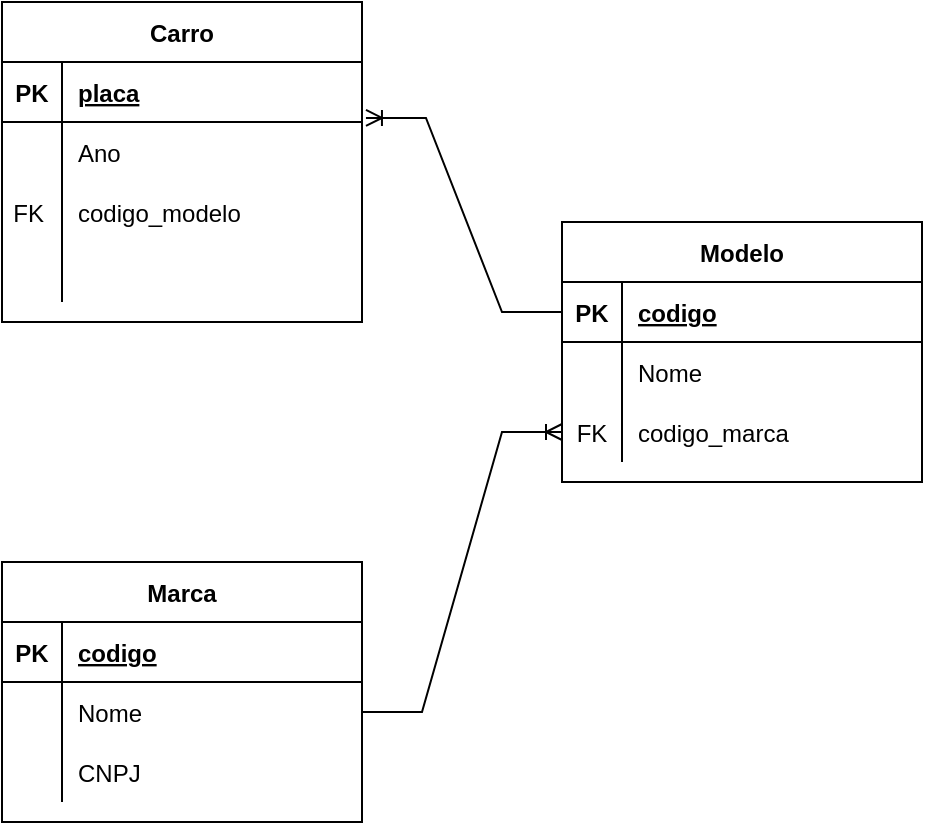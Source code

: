 <mxfile version="17.2.4" type="device"><diagram id="Z-qHitXeIb8hGxDxn_ME" name="Página-1"><mxGraphModel dx="1108" dy="553" grid="1" gridSize="10" guides="1" tooltips="1" connect="1" arrows="1" fold="1" page="1" pageScale="1" pageWidth="827" pageHeight="1169" math="0" shadow="0"><root><mxCell id="0"/><mxCell id="1" parent="0"/><mxCell id="StCicbnfMYwAe1q4SqV5-1" value="Carro" style="shape=table;startSize=30;container=1;collapsible=1;childLayout=tableLayout;fixedRows=1;rowLines=0;fontStyle=1;align=center;resizeLast=1;" parent="1" vertex="1"><mxGeometry x="40" y="50" width="180" height="160" as="geometry"/></mxCell><mxCell id="StCicbnfMYwAe1q4SqV5-2" value="" style="shape=tableRow;horizontal=0;startSize=0;swimlaneHead=0;swimlaneBody=0;fillColor=none;collapsible=0;dropTarget=0;points=[[0,0.5],[1,0.5]];portConstraint=eastwest;top=0;left=0;right=0;bottom=1;" parent="StCicbnfMYwAe1q4SqV5-1" vertex="1"><mxGeometry y="30" width="180" height="30" as="geometry"/></mxCell><mxCell id="StCicbnfMYwAe1q4SqV5-3" value="PK" style="shape=partialRectangle;connectable=0;fillColor=none;top=0;left=0;bottom=0;right=0;fontStyle=1;overflow=hidden;" parent="StCicbnfMYwAe1q4SqV5-2" vertex="1"><mxGeometry width="30" height="30" as="geometry"><mxRectangle width="30" height="30" as="alternateBounds"/></mxGeometry></mxCell><mxCell id="StCicbnfMYwAe1q4SqV5-4" value="placa" style="shape=partialRectangle;connectable=0;fillColor=none;top=0;left=0;bottom=0;right=0;align=left;spacingLeft=6;fontStyle=5;overflow=hidden;" parent="StCicbnfMYwAe1q4SqV5-2" vertex="1"><mxGeometry x="30" width="150" height="30" as="geometry"><mxRectangle width="150" height="30" as="alternateBounds"/></mxGeometry></mxCell><mxCell id="StCicbnfMYwAe1q4SqV5-5" value="" style="shape=tableRow;horizontal=0;startSize=0;swimlaneHead=0;swimlaneBody=0;fillColor=none;collapsible=0;dropTarget=0;points=[[0,0.5],[1,0.5]];portConstraint=eastwest;top=0;left=0;right=0;bottom=0;" parent="StCicbnfMYwAe1q4SqV5-1" vertex="1"><mxGeometry y="60" width="180" height="30" as="geometry"/></mxCell><mxCell id="StCicbnfMYwAe1q4SqV5-6" value="" style="shape=partialRectangle;connectable=0;fillColor=none;top=0;left=0;bottom=0;right=0;editable=1;overflow=hidden;" parent="StCicbnfMYwAe1q4SqV5-5" vertex="1"><mxGeometry width="30" height="30" as="geometry"><mxRectangle width="30" height="30" as="alternateBounds"/></mxGeometry></mxCell><mxCell id="StCicbnfMYwAe1q4SqV5-7" value="Ano" style="shape=partialRectangle;connectable=0;fillColor=none;top=0;left=0;bottom=0;right=0;align=left;spacingLeft=6;overflow=hidden;" parent="StCicbnfMYwAe1q4SqV5-5" vertex="1"><mxGeometry x="30" width="150" height="30" as="geometry"><mxRectangle width="150" height="30" as="alternateBounds"/></mxGeometry></mxCell><mxCell id="StCicbnfMYwAe1q4SqV5-8" value="" style="shape=tableRow;horizontal=0;startSize=0;swimlaneHead=0;swimlaneBody=0;fillColor=none;collapsible=0;dropTarget=0;points=[[0,0.5],[1,0.5]];portConstraint=eastwest;top=0;left=0;right=0;bottom=0;" parent="StCicbnfMYwAe1q4SqV5-1" vertex="1"><mxGeometry y="90" width="180" height="30" as="geometry"/></mxCell><mxCell id="StCicbnfMYwAe1q4SqV5-9" value="FK " style="shape=partialRectangle;connectable=0;fillColor=none;top=0;left=0;bottom=0;right=0;editable=1;overflow=hidden;" parent="StCicbnfMYwAe1q4SqV5-8" vertex="1"><mxGeometry width="30" height="30" as="geometry"><mxRectangle width="30" height="30" as="alternateBounds"/></mxGeometry></mxCell><mxCell id="StCicbnfMYwAe1q4SqV5-10" value="codigo_modelo" style="shape=partialRectangle;connectable=0;fillColor=none;top=0;left=0;bottom=0;right=0;align=left;spacingLeft=6;overflow=hidden;" parent="StCicbnfMYwAe1q4SqV5-8" vertex="1"><mxGeometry x="30" width="150" height="30" as="geometry"><mxRectangle width="150" height="30" as="alternateBounds"/></mxGeometry></mxCell><mxCell id="StCicbnfMYwAe1q4SqV5-11" value="" style="shape=tableRow;horizontal=0;startSize=0;swimlaneHead=0;swimlaneBody=0;fillColor=none;collapsible=0;dropTarget=0;points=[[0,0.5],[1,0.5]];portConstraint=eastwest;top=0;left=0;right=0;bottom=0;" parent="StCicbnfMYwAe1q4SqV5-1" vertex="1"><mxGeometry y="120" width="180" height="30" as="geometry"/></mxCell><mxCell id="StCicbnfMYwAe1q4SqV5-12" value="" style="shape=partialRectangle;connectable=0;fillColor=none;top=0;left=0;bottom=0;right=0;editable=1;overflow=hidden;" parent="StCicbnfMYwAe1q4SqV5-11" vertex="1"><mxGeometry width="30" height="30" as="geometry"><mxRectangle width="30" height="30" as="alternateBounds"/></mxGeometry></mxCell><mxCell id="StCicbnfMYwAe1q4SqV5-13" value="" style="shape=partialRectangle;connectable=0;fillColor=none;top=0;left=0;bottom=0;right=0;align=left;spacingLeft=6;overflow=hidden;" parent="StCicbnfMYwAe1q4SqV5-11" vertex="1"><mxGeometry x="30" width="150" height="30" as="geometry"><mxRectangle width="150" height="30" as="alternateBounds"/></mxGeometry></mxCell><mxCell id="StCicbnfMYwAe1q4SqV5-40" value="Marca" style="shape=table;startSize=30;container=1;collapsible=1;childLayout=tableLayout;fixedRows=1;rowLines=0;fontStyle=1;align=center;resizeLast=1;" parent="1" vertex="1"><mxGeometry x="40" y="330" width="180" height="130" as="geometry"/></mxCell><mxCell id="StCicbnfMYwAe1q4SqV5-41" value="" style="shape=tableRow;horizontal=0;startSize=0;swimlaneHead=0;swimlaneBody=0;fillColor=none;collapsible=0;dropTarget=0;points=[[0,0.5],[1,0.5]];portConstraint=eastwest;top=0;left=0;right=0;bottom=1;" parent="StCicbnfMYwAe1q4SqV5-40" vertex="1"><mxGeometry y="30" width="180" height="30" as="geometry"/></mxCell><mxCell id="StCicbnfMYwAe1q4SqV5-42" value="PK" style="shape=partialRectangle;connectable=0;fillColor=none;top=0;left=0;bottom=0;right=0;fontStyle=1;overflow=hidden;" parent="StCicbnfMYwAe1q4SqV5-41" vertex="1"><mxGeometry width="30" height="30" as="geometry"><mxRectangle width="30" height="30" as="alternateBounds"/></mxGeometry></mxCell><mxCell id="StCicbnfMYwAe1q4SqV5-43" value="codigo" style="shape=partialRectangle;connectable=0;fillColor=none;top=0;left=0;bottom=0;right=0;align=left;spacingLeft=6;fontStyle=5;overflow=hidden;" parent="StCicbnfMYwAe1q4SqV5-41" vertex="1"><mxGeometry x="30" width="150" height="30" as="geometry"><mxRectangle width="150" height="30" as="alternateBounds"/></mxGeometry></mxCell><mxCell id="StCicbnfMYwAe1q4SqV5-44" value="" style="shape=tableRow;horizontal=0;startSize=0;swimlaneHead=0;swimlaneBody=0;fillColor=none;collapsible=0;dropTarget=0;points=[[0,0.5],[1,0.5]];portConstraint=eastwest;top=0;left=0;right=0;bottom=0;" parent="StCicbnfMYwAe1q4SqV5-40" vertex="1"><mxGeometry y="60" width="180" height="30" as="geometry"/></mxCell><mxCell id="StCicbnfMYwAe1q4SqV5-45" value="" style="shape=partialRectangle;connectable=0;fillColor=none;top=0;left=0;bottom=0;right=0;editable=1;overflow=hidden;" parent="StCicbnfMYwAe1q4SqV5-44" vertex="1"><mxGeometry width="30" height="30" as="geometry"><mxRectangle width="30" height="30" as="alternateBounds"/></mxGeometry></mxCell><mxCell id="StCicbnfMYwAe1q4SqV5-46" value="Nome" style="shape=partialRectangle;connectable=0;fillColor=none;top=0;left=0;bottom=0;right=0;align=left;spacingLeft=6;overflow=hidden;" parent="StCicbnfMYwAe1q4SqV5-44" vertex="1"><mxGeometry x="30" width="150" height="30" as="geometry"><mxRectangle width="150" height="30" as="alternateBounds"/></mxGeometry></mxCell><mxCell id="StCicbnfMYwAe1q4SqV5-47" value="" style="shape=tableRow;horizontal=0;startSize=0;swimlaneHead=0;swimlaneBody=0;fillColor=none;collapsible=0;dropTarget=0;points=[[0,0.5],[1,0.5]];portConstraint=eastwest;top=0;left=0;right=0;bottom=0;" parent="StCicbnfMYwAe1q4SqV5-40" vertex="1"><mxGeometry y="90" width="180" height="30" as="geometry"/></mxCell><mxCell id="StCicbnfMYwAe1q4SqV5-48" value="" style="shape=partialRectangle;connectable=0;fillColor=none;top=0;left=0;bottom=0;right=0;editable=1;overflow=hidden;" parent="StCicbnfMYwAe1q4SqV5-47" vertex="1"><mxGeometry width="30" height="30" as="geometry"><mxRectangle width="30" height="30" as="alternateBounds"/></mxGeometry></mxCell><mxCell id="StCicbnfMYwAe1q4SqV5-49" value="CNPJ" style="shape=partialRectangle;connectable=0;fillColor=none;top=0;left=0;bottom=0;right=0;align=left;spacingLeft=6;overflow=hidden;" parent="StCicbnfMYwAe1q4SqV5-47" vertex="1"><mxGeometry x="30" width="150" height="30" as="geometry"><mxRectangle width="150" height="30" as="alternateBounds"/></mxGeometry></mxCell><mxCell id="StCicbnfMYwAe1q4SqV5-53" value="Modelo" style="shape=table;startSize=30;container=1;collapsible=1;childLayout=tableLayout;fixedRows=1;rowLines=0;fontStyle=1;align=center;resizeLast=1;" parent="1" vertex="1"><mxGeometry x="320" y="160" width="180" height="130" as="geometry"/></mxCell><mxCell id="StCicbnfMYwAe1q4SqV5-54" value="" style="shape=tableRow;horizontal=0;startSize=0;swimlaneHead=0;swimlaneBody=0;fillColor=none;collapsible=0;dropTarget=0;points=[[0,0.5],[1,0.5]];portConstraint=eastwest;top=0;left=0;right=0;bottom=1;" parent="StCicbnfMYwAe1q4SqV5-53" vertex="1"><mxGeometry y="30" width="180" height="30" as="geometry"/></mxCell><mxCell id="StCicbnfMYwAe1q4SqV5-55" value="PK" style="shape=partialRectangle;connectable=0;fillColor=none;top=0;left=0;bottom=0;right=0;fontStyle=1;overflow=hidden;" parent="StCicbnfMYwAe1q4SqV5-54" vertex="1"><mxGeometry width="30" height="30" as="geometry"><mxRectangle width="30" height="30" as="alternateBounds"/></mxGeometry></mxCell><mxCell id="StCicbnfMYwAe1q4SqV5-56" value="codigo" style="shape=partialRectangle;connectable=0;fillColor=none;top=0;left=0;bottom=0;right=0;align=left;spacingLeft=6;fontStyle=5;overflow=hidden;" parent="StCicbnfMYwAe1q4SqV5-54" vertex="1"><mxGeometry x="30" width="150" height="30" as="geometry"><mxRectangle width="150" height="30" as="alternateBounds"/></mxGeometry></mxCell><mxCell id="StCicbnfMYwAe1q4SqV5-57" value="" style="shape=tableRow;horizontal=0;startSize=0;swimlaneHead=0;swimlaneBody=0;fillColor=none;collapsible=0;dropTarget=0;points=[[0,0.5],[1,0.5]];portConstraint=eastwest;top=0;left=0;right=0;bottom=0;" parent="StCicbnfMYwAe1q4SqV5-53" vertex="1"><mxGeometry y="60" width="180" height="30" as="geometry"/></mxCell><mxCell id="StCicbnfMYwAe1q4SqV5-58" value="" style="shape=partialRectangle;connectable=0;fillColor=none;top=0;left=0;bottom=0;right=0;editable=1;overflow=hidden;" parent="StCicbnfMYwAe1q4SqV5-57" vertex="1"><mxGeometry width="30" height="30" as="geometry"><mxRectangle width="30" height="30" as="alternateBounds"/></mxGeometry></mxCell><mxCell id="StCicbnfMYwAe1q4SqV5-59" value="Nome" style="shape=partialRectangle;connectable=0;fillColor=none;top=0;left=0;bottom=0;right=0;align=left;spacingLeft=6;overflow=hidden;" parent="StCicbnfMYwAe1q4SqV5-57" vertex="1"><mxGeometry x="30" width="150" height="30" as="geometry"><mxRectangle width="150" height="30" as="alternateBounds"/></mxGeometry></mxCell><mxCell id="StCicbnfMYwAe1q4SqV5-60" value="" style="shape=tableRow;horizontal=0;startSize=0;swimlaneHead=0;swimlaneBody=0;fillColor=none;collapsible=0;dropTarget=0;points=[[0,0.5],[1,0.5]];portConstraint=eastwest;top=0;left=0;right=0;bottom=0;" parent="StCicbnfMYwAe1q4SqV5-53" vertex="1"><mxGeometry y="90" width="180" height="30" as="geometry"/></mxCell><mxCell id="StCicbnfMYwAe1q4SqV5-61" value="FK" style="shape=partialRectangle;connectable=0;fillColor=none;top=0;left=0;bottom=0;right=0;editable=1;overflow=hidden;" parent="StCicbnfMYwAe1q4SqV5-60" vertex="1"><mxGeometry width="30" height="30" as="geometry"><mxRectangle width="30" height="30" as="alternateBounds"/></mxGeometry></mxCell><mxCell id="StCicbnfMYwAe1q4SqV5-62" value="codigo_marca" style="shape=partialRectangle;connectable=0;fillColor=none;top=0;left=0;bottom=0;right=0;align=left;spacingLeft=6;overflow=hidden;" parent="StCicbnfMYwAe1q4SqV5-60" vertex="1"><mxGeometry x="30" width="150" height="30" as="geometry"><mxRectangle width="150" height="30" as="alternateBounds"/></mxGeometry></mxCell><mxCell id="StCicbnfMYwAe1q4SqV5-66" value="" style="edgeStyle=entityRelationEdgeStyle;fontSize=12;html=1;endArrow=ERoneToMany;rounded=0;exitX=1;exitY=0.5;exitDx=0;exitDy=0;entryX=0;entryY=0.5;entryDx=0;entryDy=0;" parent="1" source="StCicbnfMYwAe1q4SqV5-44" target="StCicbnfMYwAe1q4SqV5-60" edge="1"><mxGeometry width="100" height="100" relative="1" as="geometry"><mxPoint x="210" y="310" as="sourcePoint"/><mxPoint x="320" y="295" as="targetPoint"/></mxGeometry></mxCell><mxCell id="StCicbnfMYwAe1q4SqV5-67" value="" style="edgeStyle=entityRelationEdgeStyle;fontSize=12;html=1;endArrow=ERoneToMany;rounded=0;entryX=1.011;entryY=-0.067;entryDx=0;entryDy=0;entryPerimeter=0;exitX=0;exitY=0.5;exitDx=0;exitDy=0;" parent="1" source="StCicbnfMYwAe1q4SqV5-54" target="StCicbnfMYwAe1q4SqV5-5" edge="1"><mxGeometry width="100" height="100" relative="1" as="geometry"><mxPoint x="220" y="150" as="sourcePoint"/><mxPoint x="310" y="210" as="targetPoint"/></mxGeometry></mxCell></root></mxGraphModel></diagram></mxfile>